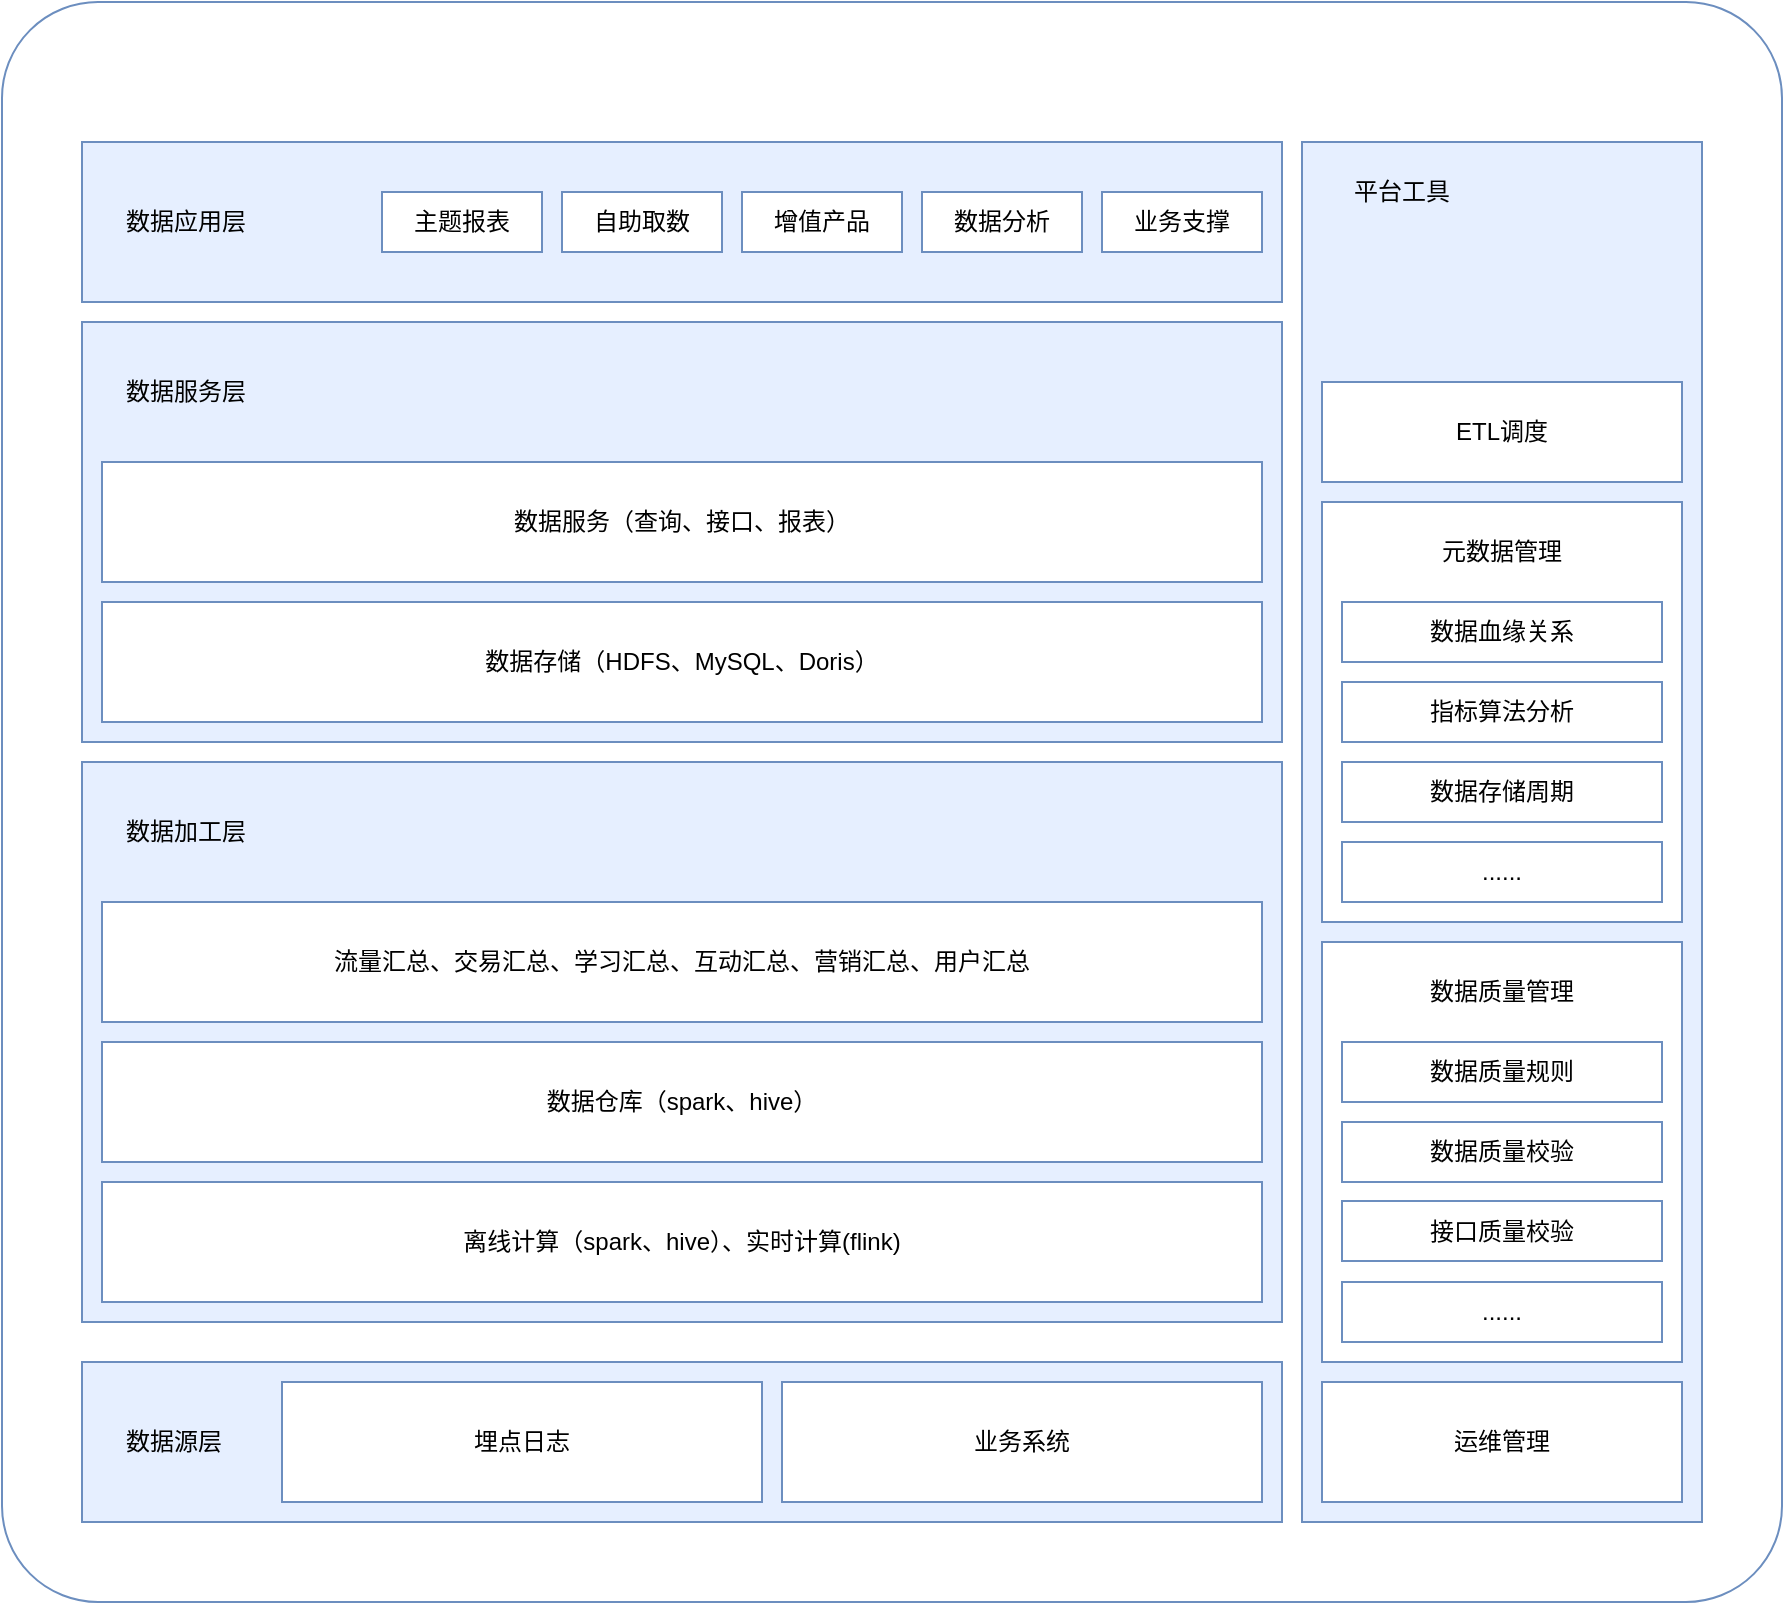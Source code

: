 <mxfile version="21.3.7" type="github">
  <diagram name="第 1 页" id="E_SaY4nuJPPijSIZm-4i">
    <mxGraphModel dx="1434" dy="1965" grid="1" gridSize="10" guides="1" tooltips="1" connect="1" arrows="1" fold="1" page="1" pageScale="1" pageWidth="827" pageHeight="1169" math="0" shadow="0">
      <root>
        <mxCell id="0" />
        <mxCell id="1" parent="0" />
        <mxCell id="9yNLFaegfRONK6_nUUnn-1" value="" style="rounded=1;whiteSpace=wrap;html=1;strokeColor=#6C8EBF;arcSize=6;" vertex="1" parent="1">
          <mxGeometry x="80" y="-30" width="890" height="800" as="geometry" />
        </mxCell>
        <mxCell id="9yNLFaegfRONK6_nUUnn-2" value="" style="rounded=0;whiteSpace=wrap;html=1;fillColor=#E6EFFF;strokeColor=#6C8EBF;" vertex="1" parent="1">
          <mxGeometry x="120" y="350" width="600" height="280" as="geometry" />
        </mxCell>
        <mxCell id="9yNLFaegfRONK6_nUUnn-6" value="数据加工层" style="text;html=1;strokeColor=none;fillColor=none;align=left;verticalAlign=middle;whiteSpace=wrap;rounded=0;" vertex="1" parent="1">
          <mxGeometry x="140" y="370" width="80" height="30" as="geometry" />
        </mxCell>
        <mxCell id="9yNLFaegfRONK6_nUUnn-7" value="离线计算（spark、hive）、实时计算(flink)" style="rounded=0;whiteSpace=wrap;html=1;strokeColor=#6C8EBF;" vertex="1" parent="1">
          <mxGeometry x="130" y="560" width="580" height="60" as="geometry" />
        </mxCell>
        <mxCell id="9yNLFaegfRONK6_nUUnn-8" value="数据仓库（spark、hive）" style="rounded=0;whiteSpace=wrap;html=1;strokeColor=#6C8EBF;" vertex="1" parent="1">
          <mxGeometry x="130" y="490" width="580" height="60" as="geometry" />
        </mxCell>
        <mxCell id="9yNLFaegfRONK6_nUUnn-9" value="流量汇总、交易汇总、学习汇总、互动汇总、营销汇总、用户汇总" style="rounded=0;whiteSpace=wrap;html=1;strokeColor=#6C8EBF;" vertex="1" parent="1">
          <mxGeometry x="130" y="420" width="580" height="60" as="geometry" />
        </mxCell>
        <mxCell id="9yNLFaegfRONK6_nUUnn-10" value="" style="rounded=0;whiteSpace=wrap;html=1;fillColor=#E6EFFF;strokeColor=#6C8EBF;" vertex="1" parent="1">
          <mxGeometry x="120" y="650" width="600" height="80" as="geometry" />
        </mxCell>
        <mxCell id="9yNLFaegfRONK6_nUUnn-12" value="埋点日志" style="rounded=0;whiteSpace=wrap;html=1;strokeColor=#6C8EBF;" vertex="1" parent="1">
          <mxGeometry x="220" y="660" width="240" height="60" as="geometry" />
        </mxCell>
        <mxCell id="9yNLFaegfRONK6_nUUnn-13" value="业务系统" style="rounded=0;whiteSpace=wrap;html=1;strokeColor=#6C8EBF;" vertex="1" parent="1">
          <mxGeometry x="470" y="660" width="240" height="60" as="geometry" />
        </mxCell>
        <mxCell id="9yNLFaegfRONK6_nUUnn-14" value="" style="rounded=0;whiteSpace=wrap;html=1;fillColor=#E6EFFF;strokeColor=#6C8EBF;" vertex="1" parent="1">
          <mxGeometry x="120" y="130" width="600" height="210" as="geometry" />
        </mxCell>
        <mxCell id="9yNLFaegfRONK6_nUUnn-16" value="数据服务层" style="text;html=1;strokeColor=none;fillColor=none;align=left;verticalAlign=middle;whiteSpace=wrap;rounded=0;" vertex="1" parent="1">
          <mxGeometry x="140" y="150" width="80" height="30" as="geometry" />
        </mxCell>
        <mxCell id="9yNLFaegfRONK6_nUUnn-17" value="数据存储（HDFS、MySQL、Doris）" style="rounded=0;whiteSpace=wrap;html=1;strokeColor=#6C8EBF;" vertex="1" parent="1">
          <mxGeometry x="130" y="270" width="580" height="60" as="geometry" />
        </mxCell>
        <mxCell id="9yNLFaegfRONK6_nUUnn-20" value="" style="rounded=0;whiteSpace=wrap;html=1;fillColor=#E6EFFF;strokeColor=#6C8EBF;" vertex="1" parent="1">
          <mxGeometry x="730" y="40" width="200" height="690" as="geometry" />
        </mxCell>
        <mxCell id="9yNLFaegfRONK6_nUUnn-21" value="平台工具" style="text;html=1;strokeColor=none;fillColor=none;align=center;verticalAlign=middle;whiteSpace=wrap;rounded=0;" vertex="1" parent="1">
          <mxGeometry x="740" y="50" width="80" height="30" as="geometry" />
        </mxCell>
        <mxCell id="9yNLFaegfRONK6_nUUnn-22" value="" style="rounded=0;whiteSpace=wrap;html=1;strokeColor=#6C8EBF;" vertex="1" parent="1">
          <mxGeometry x="740" y="160" width="180" height="50" as="geometry" />
        </mxCell>
        <mxCell id="9yNLFaegfRONK6_nUUnn-24" value="" style="rounded=0;whiteSpace=wrap;html=1;strokeColor=#6C8EBF;" vertex="1" parent="1">
          <mxGeometry x="740" y="440" width="180" height="210" as="geometry" />
        </mxCell>
        <mxCell id="9yNLFaegfRONK6_nUUnn-25" value="运维管理" style="rounded=0;whiteSpace=wrap;html=1;strokeColor=#6C8EBF;" vertex="1" parent="1">
          <mxGeometry x="740" y="660" width="180" height="60" as="geometry" />
        </mxCell>
        <mxCell id="9yNLFaegfRONK6_nUUnn-26" value="数据质量规则" style="rounded=0;whiteSpace=wrap;html=1;strokeColor=#6C8EBF;" vertex="1" parent="1">
          <mxGeometry x="750" y="490" width="160" height="30" as="geometry" />
        </mxCell>
        <mxCell id="9yNLFaegfRONK6_nUUnn-27" value="接口质量校验" style="rounded=0;whiteSpace=wrap;html=1;strokeColor=#6C8EBF;" vertex="1" parent="1">
          <mxGeometry x="750" y="569.5" width="160" height="30" as="geometry" />
        </mxCell>
        <mxCell id="9yNLFaegfRONK6_nUUnn-28" value="数据质量校验" style="rounded=0;whiteSpace=wrap;html=1;strokeColor=#6C8EBF;" vertex="1" parent="1">
          <mxGeometry x="750" y="530" width="160" height="30" as="geometry" />
        </mxCell>
        <mxCell id="9yNLFaegfRONK6_nUUnn-29" value="......" style="rounded=0;whiteSpace=wrap;html=1;strokeColor=#6C8EBF;" vertex="1" parent="1">
          <mxGeometry x="750" y="610" width="160" height="30" as="geometry" />
        </mxCell>
        <mxCell id="9yNLFaegfRONK6_nUUnn-30" value="数据质量管理" style="text;html=1;strokeColor=#FFFFFF;fillColor=none;align=center;verticalAlign=middle;whiteSpace=wrap;rounded=0;" vertex="1" parent="1">
          <mxGeometry x="750" y="450" width="160" height="30" as="geometry" />
        </mxCell>
        <mxCell id="9yNLFaegfRONK6_nUUnn-31" value="" style="rounded=0;whiteSpace=wrap;html=1;strokeColor=#6C8EBF;" vertex="1" parent="1">
          <mxGeometry x="740" y="220" width="180" height="210" as="geometry" />
        </mxCell>
        <mxCell id="9yNLFaegfRONK6_nUUnn-32" value="......" style="rounded=0;whiteSpace=wrap;html=1;strokeColor=#6C8EBF;" vertex="1" parent="1">
          <mxGeometry x="750" y="390" width="160" height="30" as="geometry" />
        </mxCell>
        <mxCell id="9yNLFaegfRONK6_nUUnn-33" value="数据存储周期" style="rounded=0;whiteSpace=wrap;html=1;strokeColor=#6C8EBF;" vertex="1" parent="1">
          <mxGeometry x="750" y="350" width="160" height="30" as="geometry" />
        </mxCell>
        <mxCell id="9yNLFaegfRONK6_nUUnn-34" value="指标算法分析" style="rounded=0;whiteSpace=wrap;html=1;strokeColor=#6C8EBF;" vertex="1" parent="1">
          <mxGeometry x="750" y="310" width="160" height="30" as="geometry" />
        </mxCell>
        <mxCell id="9yNLFaegfRONK6_nUUnn-35" value="数据血缘关系" style="rounded=0;whiteSpace=wrap;html=1;strokeColor=#6C8EBF;" vertex="1" parent="1">
          <mxGeometry x="750" y="270" width="160" height="30" as="geometry" />
        </mxCell>
        <mxCell id="9yNLFaegfRONK6_nUUnn-36" value="元数据管理" style="text;html=1;strokeColor=#FFFFFF;fillColor=none;align=center;verticalAlign=middle;whiteSpace=wrap;rounded=0;" vertex="1" parent="1">
          <mxGeometry x="750" y="230" width="160" height="30" as="geometry" />
        </mxCell>
        <mxCell id="9yNLFaegfRONK6_nUUnn-40" value="ETL调度" style="text;html=1;strokeColor=#FFFFFF;fillColor=none;align=center;verticalAlign=middle;whiteSpace=wrap;rounded=0;" vertex="1" parent="1">
          <mxGeometry x="750" y="170" width="160" height="30" as="geometry" />
        </mxCell>
        <mxCell id="9yNLFaegfRONK6_nUUnn-42" value="数据服务（查询、接口、报表）" style="rounded=0;whiteSpace=wrap;html=1;strokeColor=#6C8EBF;" vertex="1" parent="1">
          <mxGeometry x="130" y="200" width="580" height="60" as="geometry" />
        </mxCell>
        <mxCell id="9yNLFaegfRONK6_nUUnn-44" value="数据源层" style="text;html=1;strokeColor=none;fillColor=none;align=left;verticalAlign=middle;whiteSpace=wrap;rounded=0;" vertex="1" parent="1">
          <mxGeometry x="140" y="675" width="60" height="30" as="geometry" />
        </mxCell>
        <mxCell id="9yNLFaegfRONK6_nUUnn-45" value="" style="rounded=0;whiteSpace=wrap;html=1;fillColor=#E6EFFF;strokeColor=#6C8EBF;" vertex="1" parent="1">
          <mxGeometry x="120" y="40" width="600" height="80" as="geometry" />
        </mxCell>
        <mxCell id="9yNLFaegfRONK6_nUUnn-46" value="数据应用层" style="text;html=1;strokeColor=none;fillColor=none;align=left;verticalAlign=middle;whiteSpace=wrap;rounded=0;" vertex="1" parent="1">
          <mxGeometry x="140" y="65" width="80" height="30" as="geometry" />
        </mxCell>
        <mxCell id="9yNLFaegfRONK6_nUUnn-47" value="主题报表" style="rounded=0;whiteSpace=wrap;html=1;strokeColor=#6C8EBF;" vertex="1" parent="1">
          <mxGeometry x="270" y="65" width="80" height="30" as="geometry" />
        </mxCell>
        <mxCell id="9yNLFaegfRONK6_nUUnn-48" value="自助取数" style="rounded=0;whiteSpace=wrap;html=1;strokeColor=#6C8EBF;" vertex="1" parent="1">
          <mxGeometry x="360" y="65" width="80" height="30" as="geometry" />
        </mxCell>
        <mxCell id="9yNLFaegfRONK6_nUUnn-49" value="增值产品" style="rounded=0;whiteSpace=wrap;html=1;strokeColor=#6C8EBF;" vertex="1" parent="1">
          <mxGeometry x="450" y="65" width="80" height="30" as="geometry" />
        </mxCell>
        <mxCell id="9yNLFaegfRONK6_nUUnn-50" value="数据分析" style="rounded=0;whiteSpace=wrap;html=1;strokeColor=#6C8EBF;" vertex="1" parent="1">
          <mxGeometry x="540" y="65" width="80" height="30" as="geometry" />
        </mxCell>
        <mxCell id="9yNLFaegfRONK6_nUUnn-51" value="业务支撑" style="rounded=0;whiteSpace=wrap;html=1;strokeColor=#6C8EBF;" vertex="1" parent="1">
          <mxGeometry x="630" y="65" width="80" height="30" as="geometry" />
        </mxCell>
      </root>
    </mxGraphModel>
  </diagram>
</mxfile>
